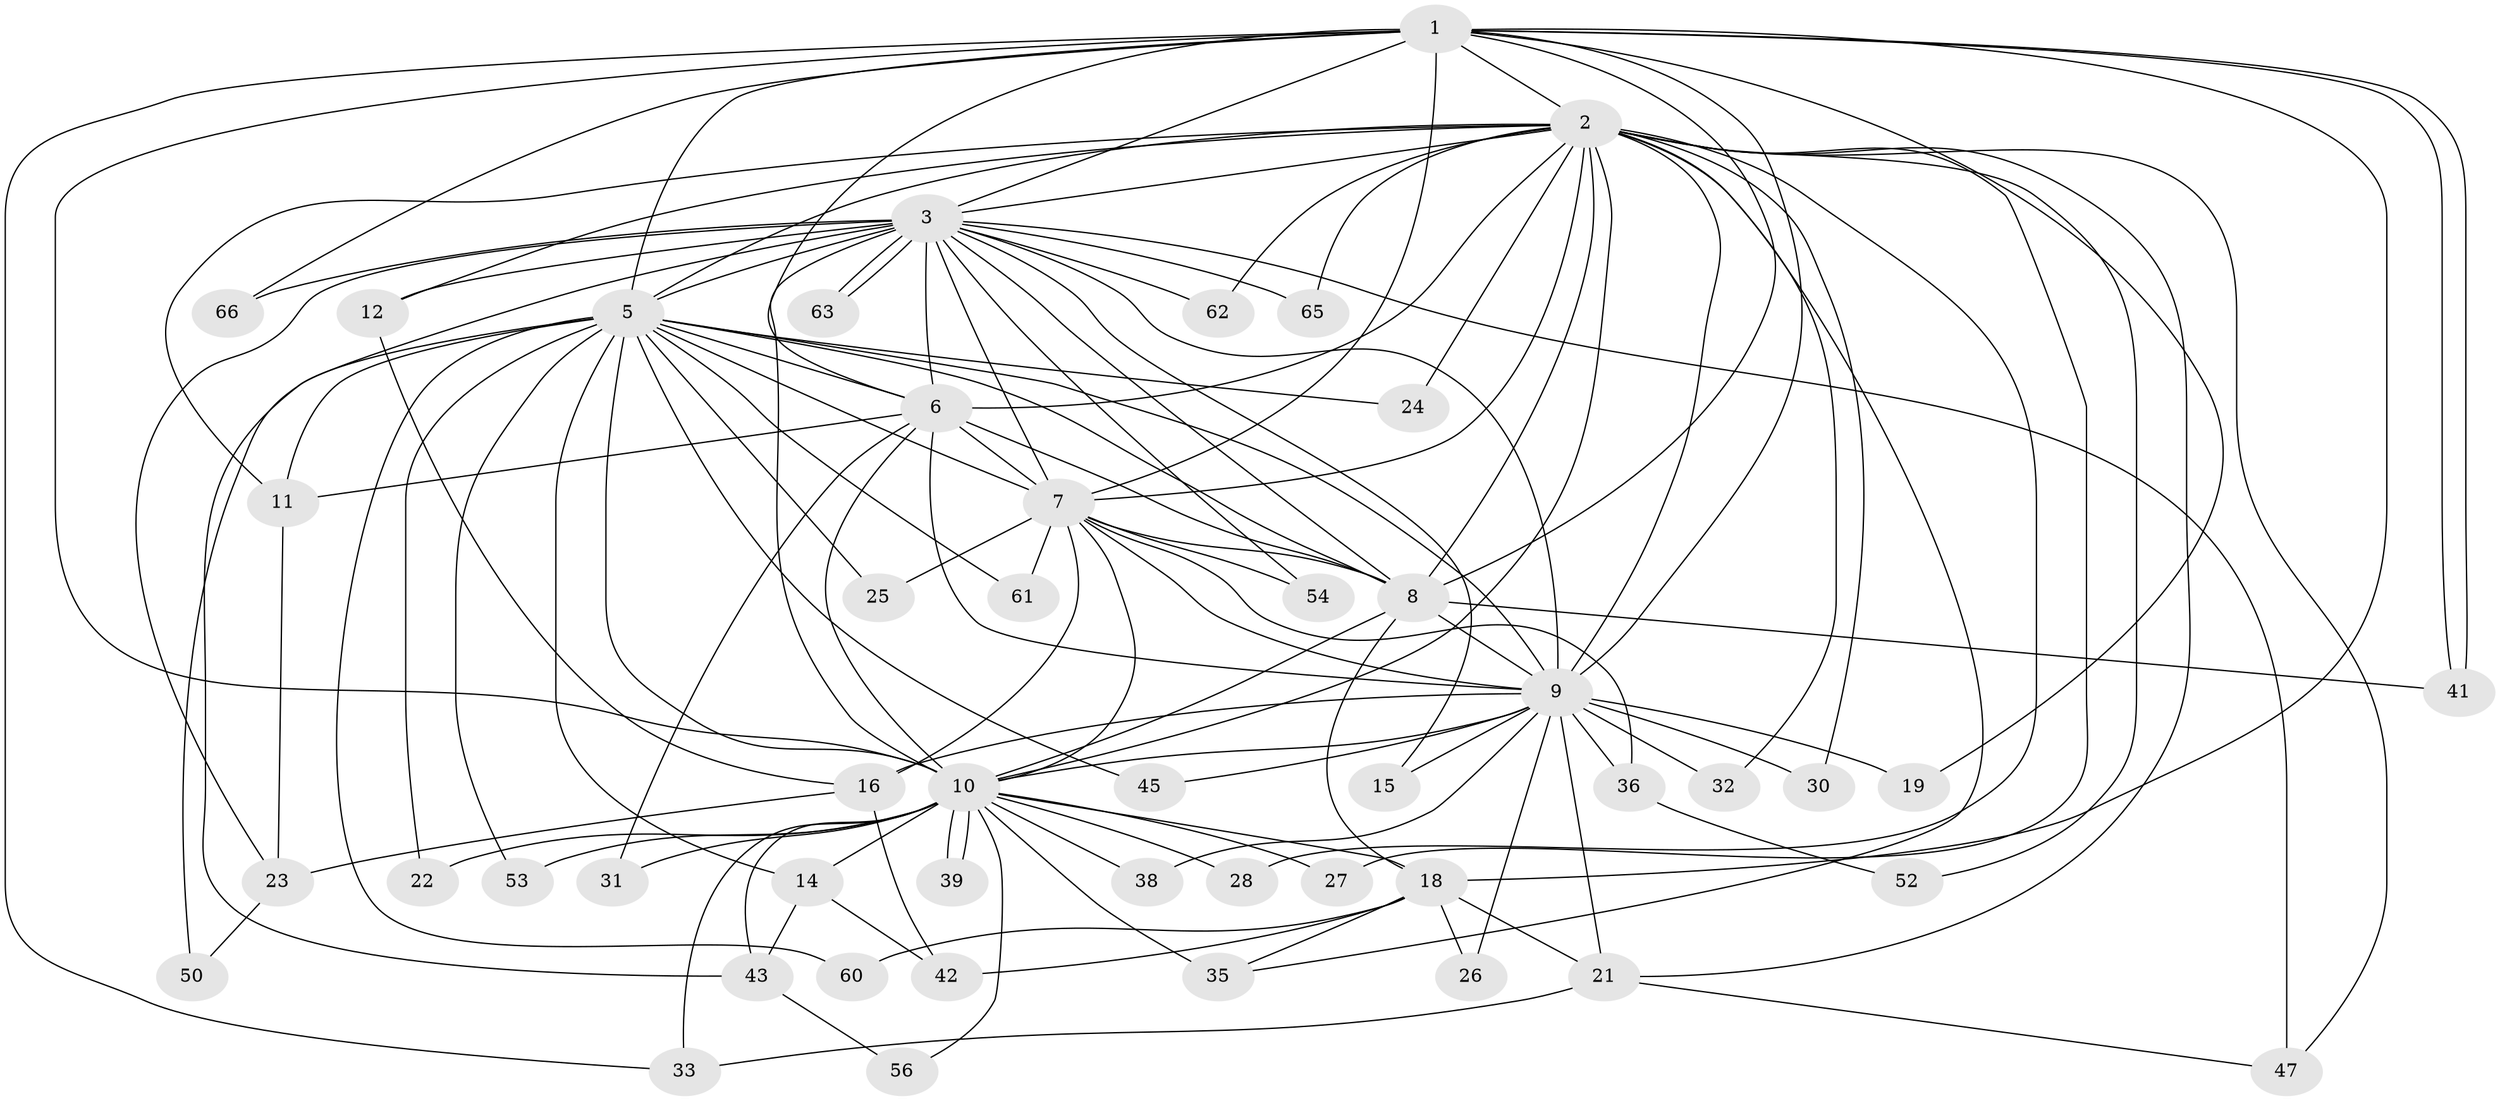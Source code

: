 // Generated by graph-tools (version 1.1) at 2025/51/02/27/25 19:51:51]
// undirected, 48 vertices, 125 edges
graph export_dot {
graph [start="1"]
  node [color=gray90,style=filled];
  1 [super="+51"];
  2 [super="+4"];
  3 [super="+57"];
  5 [super="+46"];
  6 [super="+13"];
  7 [super="+20"];
  8;
  9 [super="+49"];
  10 [super="+67"];
  11 [super="+17"];
  12;
  14;
  15;
  16 [super="+34"];
  18 [super="+40"];
  19;
  21 [super="+29"];
  22;
  23 [super="+55"];
  24;
  25;
  26;
  27;
  28;
  30;
  31;
  32;
  33 [super="+37"];
  35 [super="+58"];
  36;
  38;
  39;
  41 [super="+59"];
  42 [super="+64"];
  43 [super="+44"];
  45;
  47 [super="+48"];
  50;
  52;
  53;
  54;
  56;
  60;
  61;
  62;
  63;
  65;
  66;
  1 -- 2 [weight=2];
  1 -- 3;
  1 -- 5;
  1 -- 6;
  1 -- 7;
  1 -- 8;
  1 -- 9;
  1 -- 10 [weight=2];
  1 -- 19;
  1 -- 33;
  1 -- 41;
  1 -- 41;
  1 -- 18;
  1 -- 66;
  2 -- 3 [weight=2];
  2 -- 5 [weight=2];
  2 -- 6 [weight=2];
  2 -- 7 [weight=2];
  2 -- 8 [weight=2];
  2 -- 9 [weight=2];
  2 -- 10 [weight=2];
  2 -- 12;
  2 -- 24;
  2 -- 32;
  2 -- 65;
  2 -- 27;
  2 -- 28;
  2 -- 30;
  2 -- 35;
  2 -- 52;
  2 -- 62;
  2 -- 11;
  2 -- 21;
  2 -- 47;
  3 -- 5 [weight=2];
  3 -- 6;
  3 -- 7;
  3 -- 8;
  3 -- 9;
  3 -- 10;
  3 -- 12;
  3 -- 15;
  3 -- 23;
  3 -- 43 [weight=2];
  3 -- 47;
  3 -- 54;
  3 -- 62;
  3 -- 63;
  3 -- 63;
  3 -- 65;
  3 -- 66;
  5 -- 6;
  5 -- 7;
  5 -- 8;
  5 -- 9;
  5 -- 10;
  5 -- 11;
  5 -- 14;
  5 -- 22;
  5 -- 24;
  5 -- 25;
  5 -- 45;
  5 -- 50;
  5 -- 53;
  5 -- 60;
  5 -- 61;
  6 -- 7;
  6 -- 8;
  6 -- 9 [weight=2];
  6 -- 10;
  6 -- 11;
  6 -- 31;
  7 -- 8;
  7 -- 9 [weight=2];
  7 -- 10;
  7 -- 16;
  7 -- 36;
  7 -- 54;
  7 -- 61;
  7 -- 25;
  8 -- 9;
  8 -- 10;
  8 -- 18;
  8 -- 41;
  9 -- 10;
  9 -- 15;
  9 -- 19;
  9 -- 21 [weight=2];
  9 -- 26;
  9 -- 30;
  9 -- 32;
  9 -- 36;
  9 -- 38;
  9 -- 45;
  9 -- 16;
  10 -- 14;
  10 -- 18;
  10 -- 22;
  10 -- 27;
  10 -- 28;
  10 -- 31;
  10 -- 33;
  10 -- 38;
  10 -- 39;
  10 -- 39;
  10 -- 53;
  10 -- 56;
  10 -- 35 [weight=2];
  10 -- 43;
  11 -- 23;
  12 -- 16;
  14 -- 42;
  14 -- 43;
  16 -- 23;
  16 -- 42;
  18 -- 21;
  18 -- 26;
  18 -- 35;
  18 -- 42;
  18 -- 60;
  21 -- 47;
  21 -- 33;
  23 -- 50;
  36 -- 52;
  43 -- 56;
}
